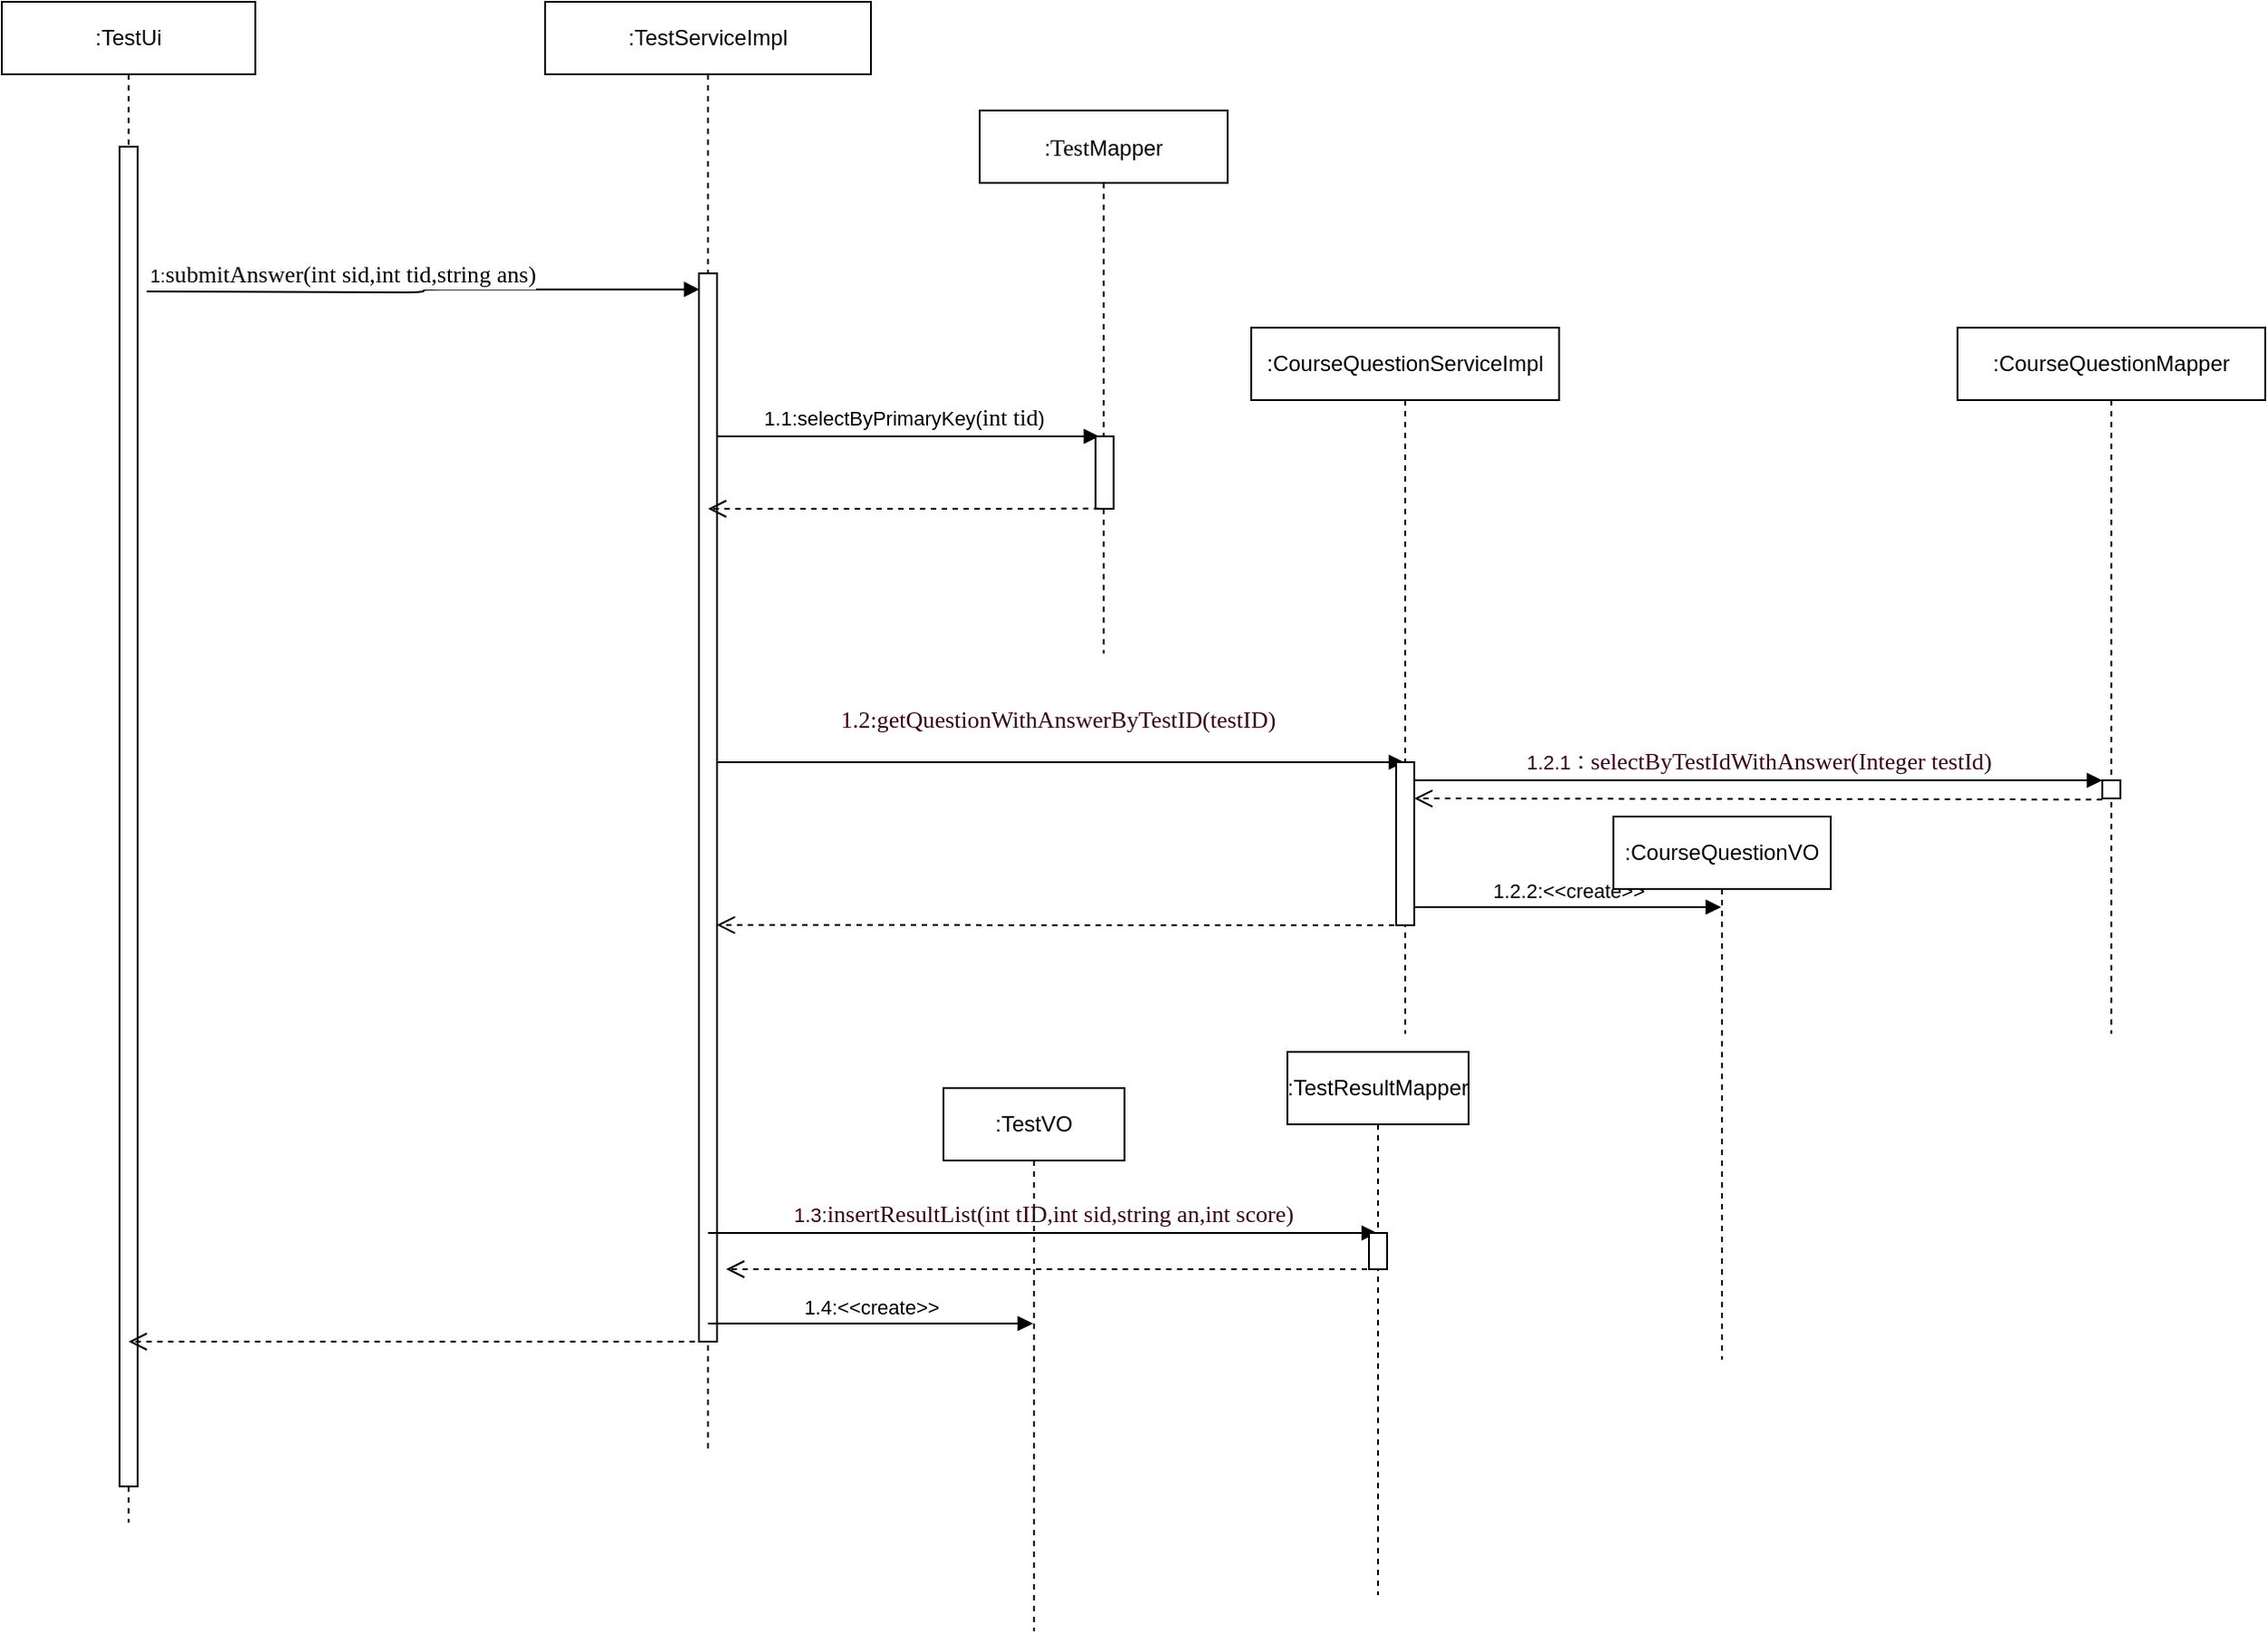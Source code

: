 <mxfile version="12.2.4" pages="1"><diagram id="_qLsJs70EegZ6C4hjG3Y" name="Page-1"><mxGraphModel dx="1837" dy="614" grid="1" gridSize="10" guides="1" tooltips="1" connect="1" arrows="1" fold="1" page="1" pageScale="1" pageWidth="827" pageHeight="1169" math="0" shadow="0"><root><mxCell id="0"/><mxCell id="1" parent="0"/><mxCell id="2" value=":TestUi" style="shape=umlLifeline;perimeter=lifelinePerimeter;whiteSpace=wrap;html=1;container=1;collapsible=0;recursiveResize=0;outlineConnect=0;" parent="1" vertex="1"><mxGeometry x="-770" y="70" width="140" height="840" as="geometry"/></mxCell><mxCell id="23" value="" style="html=1;points=[];perimeter=orthogonalPerimeter;" parent="2" vertex="1"><mxGeometry x="65" y="80" width="10" height="740" as="geometry"/></mxCell><mxCell id="50" value="" style="html=1;verticalAlign=bottom;endArrow=open;dashed=1;endSize=8;exitX=0.378;exitY=1;exitDx=0;exitDy=0;exitPerimeter=0;" parent="2" source="24" edge="1"><mxGeometry relative="1" as="geometry"><mxPoint x="150" y="740" as="sourcePoint"/><mxPoint x="70" y="740" as="targetPoint"/></mxGeometry></mxCell><mxCell id="3" value=":TestServiceImpl" style="shape=umlLifeline;perimeter=lifelinePerimeter;whiteSpace=wrap;html=1;container=1;collapsible=0;recursiveResize=0;outlineConnect=0;" parent="1" vertex="1"><mxGeometry x="-470" y="70" width="180" height="800" as="geometry"/></mxCell><mxCell id="16" value="&lt;div style=&quot;text-align: left&quot;&gt;1.1:selectByPrimaryKey(&lt;font face=&quot;consolas&quot;&gt;&lt;span style=&quot;font-size: 13.067px&quot;&gt;int tid&lt;/span&gt;&lt;/font&gt;)&lt;/div&gt;" style="html=1;verticalAlign=bottom;endArrow=block;entryX=0.482;entryY=0.6;entryDx=0;entryDy=0;entryPerimeter=0;" parent="3" target="5" edge="1"><mxGeometry width="80" relative="1" as="geometry"><mxPoint x="90" y="240" as="sourcePoint"/><mxPoint x="170" y="240" as="targetPoint"/></mxGeometry></mxCell><mxCell id="20" value="&lt;pre style=&quot;font-family: &amp;#34;consolas&amp;#34; ; font-size: 9.8pt&quot;&gt;&lt;font color=&quot;#33001a&quot;&gt;1.2:getQuestionWithAnswerByTestID(testID)&lt;/font&gt;&lt;/pre&gt;" style="html=1;verticalAlign=bottom;endArrow=block;" parent="3" target="19" edge="1"><mxGeometry width="80" relative="1" as="geometry"><mxPoint x="90" y="420" as="sourcePoint"/><mxPoint x="170" y="420" as="targetPoint"/></mxGeometry></mxCell><mxCell id="24" value="" style="html=1;points=[];perimeter=orthogonalPerimeter;" parent="3" vertex="1"><mxGeometry x="85" y="150" width="10" height="590" as="geometry"/></mxCell><mxCell id="45" value="&lt;font color=&quot;#33001a&quot;&gt;1.3:&lt;span style=&quot;font-family: &amp;#34;consolas&amp;#34; ; font-size: 9.8pt&quot;&gt;insertResultList(int tID&lt;/span&gt;&lt;span style=&quot;font-family: &amp;#34;consolas&amp;#34; ; font-size: 9.8pt&quot;&gt;,int sid&lt;/span&gt;&lt;span style=&quot;font-family: &amp;#34;consolas&amp;#34; ; font-size: 9.8pt&quot;&gt;,&lt;/span&gt;&lt;span style=&quot;font-family: &amp;#34;consolas&amp;#34; ; font-size: 9.8pt&quot;&gt;string an&lt;/span&gt;&lt;span style=&quot;font-family: &amp;#34;consolas&amp;#34; ; font-size: 9.8pt&quot;&gt;,&lt;/span&gt;&lt;span style=&quot;font-family: &amp;#34;consolas&amp;#34; ; font-size: 9.8pt&quot;&gt;int score)&lt;/span&gt;&lt;/font&gt;" style="html=1;verticalAlign=bottom;endArrow=block;" parent="3" target="44" edge="1"><mxGeometry width="80" relative="1" as="geometry"><mxPoint x="90" y="680" as="sourcePoint"/><mxPoint x="180" y="680" as="targetPoint"/></mxGeometry></mxCell><mxCell id="46" value="" style="html=1;verticalAlign=bottom;endArrow=open;dashed=1;endSize=8;" parent="3" edge="1"><mxGeometry relative="1" as="geometry"><mxPoint x="460" y="700" as="sourcePoint"/><mxPoint x="100" y="700" as="targetPoint"/></mxGeometry></mxCell><mxCell id="49" value="1.4:&amp;lt;&amp;lt;create&amp;gt;&amp;gt;" style="html=1;verticalAlign=bottom;endArrow=block;" parent="3" target="48" edge="1"><mxGeometry width="80" relative="1" as="geometry"><mxPoint x="90" y="730" as="sourcePoint"/><mxPoint x="170" y="730" as="targetPoint"/></mxGeometry></mxCell><mxCell id="5" value=":&lt;span style=&quot;font-family: &amp;#34;consolas&amp;#34; ; font-size: 13.067px ; text-align: left ; white-space: nowrap ; background-color: rgb(255 , 255 , 255)&quot;&gt;Test&lt;/span&gt;Mapper" style="shape=umlLifeline;perimeter=lifelinePerimeter;whiteSpace=wrap;html=1;container=1;collapsible=0;recursiveResize=0;outlineConnect=0;" parent="1" vertex="1"><mxGeometry x="-230" y="130" width="137" height="300" as="geometry"/></mxCell><mxCell id="29" value="" style="html=1;points=[];perimeter=orthogonalPerimeter;" parent="5" vertex="1"><mxGeometry x="64" y="180" width="10" height="40" as="geometry"/></mxCell><mxCell id="11" value="Text" style="text;html=1;resizable=0;points=[];autosize=1;align=left;verticalAlign=top;spacingTop=-4;fontColor=#FFFFFF;" parent="1" vertex="1"><mxGeometry x="-569" y="250" width="40" height="10" as="geometry"/></mxCell><mxCell id="19" value=":CourseQuestionServiceImpl" style="shape=umlLifeline;perimeter=lifelinePerimeter;whiteSpace=wrap;html=1;container=1;collapsible=0;recursiveResize=0;outlineConnect=0;" parent="1" vertex="1"><mxGeometry x="-80" y="250" width="170" height="390" as="geometry"/></mxCell><mxCell id="34" value="" style="html=1;points=[];perimeter=orthogonalPerimeter;" parent="19" vertex="1"><mxGeometry x="80" y="240" width="10" height="90" as="geometry"/></mxCell><mxCell id="36" value="&lt;span style=&quot;color: rgb(51 , 0 , 26)&quot;&gt;1.2.1：&lt;/span&gt;&lt;span style=&quot;color: rgb(51 , 0 , 26) ; font-family: &amp;#34;consolas&amp;#34; ; font-size: 9.8pt&quot;&gt;selectByTestIdWithAnswer(Integer testId)&lt;/span&gt;" style="html=1;verticalAlign=bottom;endArrow=block;" parent="19" edge="1"><mxGeometry width="80" relative="1" as="geometry"><mxPoint x="90" y="250" as="sourcePoint"/><mxPoint x="470" y="250" as="targetPoint"/></mxGeometry></mxCell><mxCell id="40" value="1.2.2:&amp;lt;&amp;lt;create&amp;gt;&amp;gt;" style="html=1;verticalAlign=bottom;endArrow=block;" parent="19" target="41" edge="1"><mxGeometry width="80" relative="1" as="geometry"><mxPoint x="90" y="320" as="sourcePoint"/><mxPoint x="230" y="320" as="targetPoint"/></mxGeometry></mxCell><mxCell id="42" value="" style="html=1;verticalAlign=bottom;endArrow=open;dashed=1;endSize=8;exitX=-0.007;exitY=1.064;exitDx=0;exitDy=0;exitPerimeter=0;" parent="19" source="38" edge="1"><mxGeometry relative="1" as="geometry"><mxPoint x="170" y="260" as="sourcePoint"/><mxPoint x="90" y="260" as="targetPoint"/></mxGeometry></mxCell><mxCell id="30" value="" style="html=1;verticalAlign=bottom;endArrow=open;dashed=1;endSize=8;exitX=0.482;exitY=0.733;exitDx=0;exitDy=0;exitPerimeter=0;" parent="1" source="5" edge="1"><mxGeometry relative="1" as="geometry"><mxPoint x="-200.5" y="350" as="sourcePoint"/><mxPoint x="-380.0" y="350" as="targetPoint"/><Array as="points"><mxPoint x="-220" y="350"/><mxPoint x="-290" y="350"/></Array></mxGeometry></mxCell><mxCell id="7" value="" style="endArrow=block;endFill=1;html=1;edgeStyle=orthogonalEdgeStyle;align=left;verticalAlign=top;entryX=0.033;entryY=0.015;entryDx=0;entryDy=0;entryPerimeter=0;" parent="1" target="24" edge="1"><mxGeometry x="-1" relative="1" as="geometry"><mxPoint x="-690" y="230" as="sourcePoint"/><mxPoint x="-420" y="160" as="targetPoint"/><Array as="points"/></mxGeometry></mxCell><mxCell id="8" value="&lt;font color=&quot;#000000&quot;&gt;1:&lt;span style=&quot;font-family: &amp;#34;consolas&amp;#34; ; font-size: 9.8pt&quot;&gt;submitAnswer(int sid,int tid,string ans&lt;/span&gt;&lt;/font&gt;&lt;font color=&quot;#000000&quot;&gt;&lt;span style=&quot;font-family: &amp;#34;consolas&amp;#34; ; font-size: 9.8pt&quot;&gt;)&lt;/span&gt;&lt;/font&gt;" style="resizable=0;html=1;align=left;verticalAlign=bottom;labelBackgroundColor=#ffffff;fontSize=10;fontColor=#FFFFFF;" parent="7" connectable="0" vertex="1"><mxGeometry x="-1" relative="1" as="geometry"/></mxCell><mxCell id="37" value=":CourseQuestionMapper" style="shape=umlLifeline;perimeter=lifelinePerimeter;whiteSpace=wrap;html=1;container=1;collapsible=0;recursiveResize=0;outlineConnect=0;" parent="1" vertex="1"><mxGeometry x="310" y="250" width="170" height="390" as="geometry"/></mxCell><mxCell id="38" value="" style="html=1;points=[];perimeter=orthogonalPerimeter;" parent="37" vertex="1"><mxGeometry x="80" y="250" width="10" height="10" as="geometry"/></mxCell><mxCell id="41" value=":CourseQuestionVO" style="shape=umlLifeline;perimeter=lifelinePerimeter;whiteSpace=wrap;html=1;container=1;collapsible=0;recursiveResize=0;outlineConnect=0;" parent="1" vertex="1"><mxGeometry x="120" y="520" width="120" height="300" as="geometry"/></mxCell><mxCell id="43" value="" style="html=1;verticalAlign=bottom;endArrow=open;dashed=1;endSize=8;entryX=0.981;entryY=0.61;entryDx=0;entryDy=0;entryPerimeter=0;" parent="1" target="24" edge="1"><mxGeometry relative="1" as="geometry"><mxPoint x="5" y="580" as="sourcePoint"/><mxPoint x="-360" y="570" as="targetPoint"/></mxGeometry></mxCell><mxCell id="44" value=":TestResultMapper" style="shape=umlLifeline;perimeter=lifelinePerimeter;whiteSpace=wrap;html=1;container=1;collapsible=0;recursiveResize=0;outlineConnect=0;" parent="1" vertex="1"><mxGeometry x="-60" y="650" width="100" height="300" as="geometry"/></mxCell><mxCell id="47" value="" style="html=1;points=[];perimeter=orthogonalPerimeter;" parent="44" vertex="1"><mxGeometry x="45" y="100" width="10" height="20" as="geometry"/></mxCell><mxCell id="48" value=":TestVO" style="shape=umlLifeline;perimeter=lifelinePerimeter;whiteSpace=wrap;html=1;container=1;collapsible=0;recursiveResize=0;outlineConnect=0;" parent="1" vertex="1"><mxGeometry x="-250" y="670" width="100" height="300" as="geometry"/></mxCell></root></mxGraphModel></diagram></mxfile>
